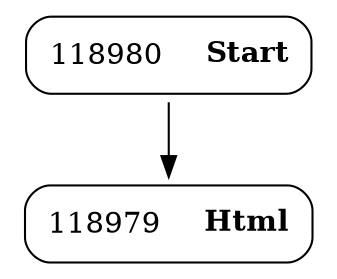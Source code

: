 digraph ast {
node [shape=none];
118979 [label=<<TABLE border='1' cellspacing='0' cellpadding='10' style='rounded' ><TR><TD border='0'>118979</TD><TD border='0'><B>Html</B></TD></TR></TABLE>>];
118980 [label=<<TABLE border='1' cellspacing='0' cellpadding='10' style='rounded' ><TR><TD border='0'>118980</TD><TD border='0'><B>Start</B></TD></TR></TABLE>>];
118980 -> 118979 [weight=2];
}
